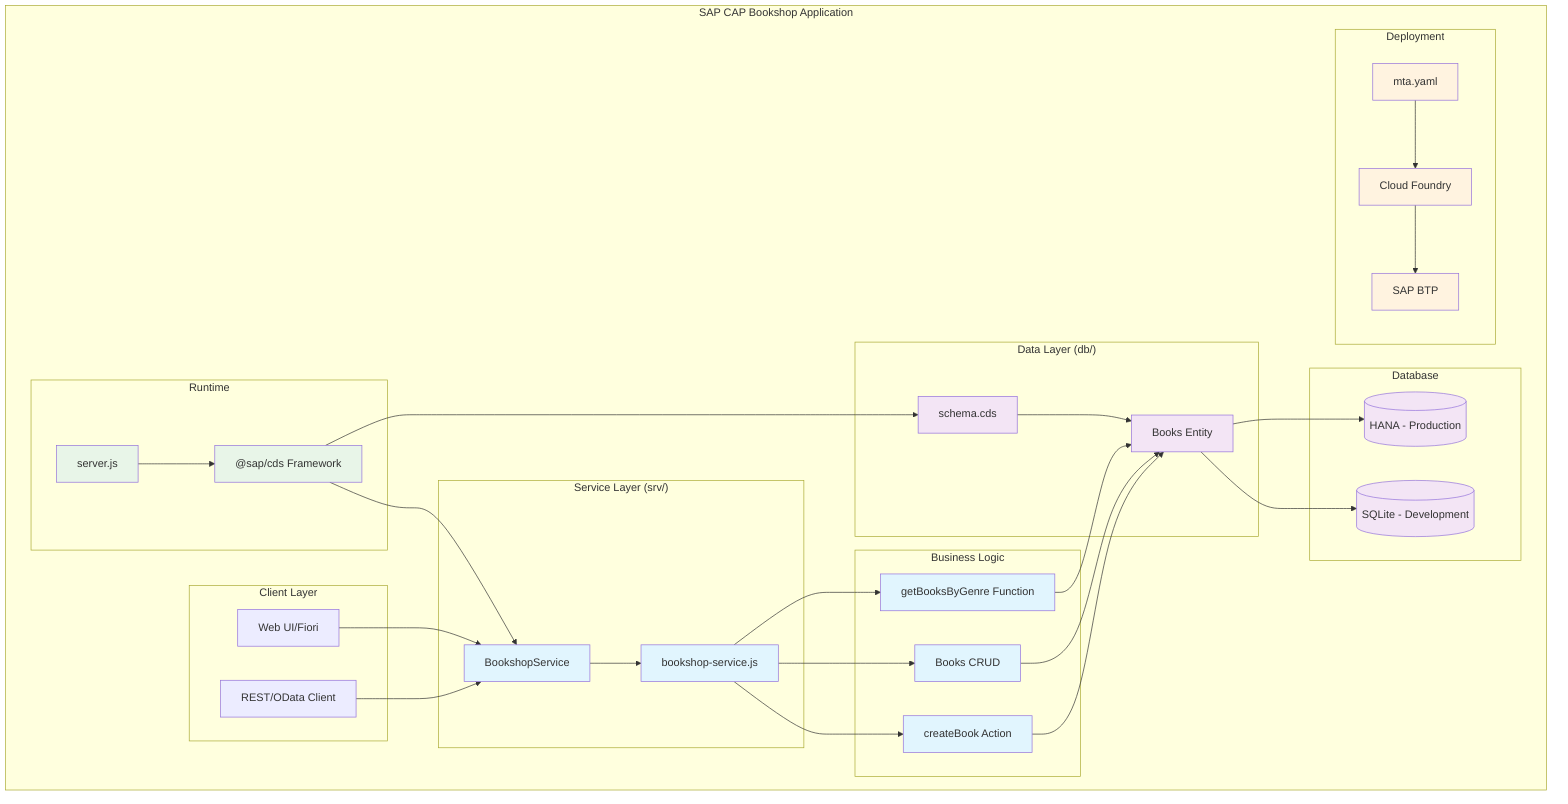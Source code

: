 graph TB
    subgraph "SAP CAP Bookshop Application"
        subgraph "Client Layer"
            UI[Web UI/Fiori]
            API[REST/OData Client]
        end
        
        subgraph "Service Layer (srv/)"
            SRV[BookshopService]
            SRVJS[bookshop-service.js]
            
            SRV --> SRVJS
        end
        
        subgraph "Business Logic"
            CREATE[createBook Action]
            READ[Books CRUD]
            FILTER[getBooksByGenre Function]
            
            SRVJS --> CREATE
            SRVJS --> READ
            SRVJS --> FILTER
        end
        
        subgraph "Data Layer (db/)"
            SCHEMA[schema.cds]
            BOOKS[Books Entity]
            
            SCHEMA --> BOOKS
        end
        
        subgraph "Database"
            DEV[(SQLite - Development)]
            PROD[(HANA - Production)]
        end
        
        subgraph "Runtime"
            SERVER[server.js]
            CAP["@sap/cds Framework"]
            
            SERVER --> CAP
        end
        
        subgraph "Deployment"
            MTA[mta.yaml]
            CF[Cloud Foundry]
            BTP[SAP BTP]
            
            MTA --> CF
            CF --> BTP
        end
    end
    
    %% Connections
    UI --> SRV
    API --> SRV
    
    CREATE --> BOOKS
    READ --> BOOKS
    FILTER --> BOOKS
    
    BOOKS --> DEV
    BOOKS --> PROD
    
    CAP --> SRV
    CAP --> SCHEMA
    
    %% Styling
    classDef service fill:#e1f5fe
    classDef data fill:#f3e5f5
    classDef runtime fill:#e8f5e8
    classDef deploy fill:#fff3e0
    
    class SRV,SRVJS,CREATE,READ,FILTER service
    class SCHEMA,BOOKS,DEV,PROD data
    class SERVER,CAP runtime
    class MTA,CF,BTP deploy
